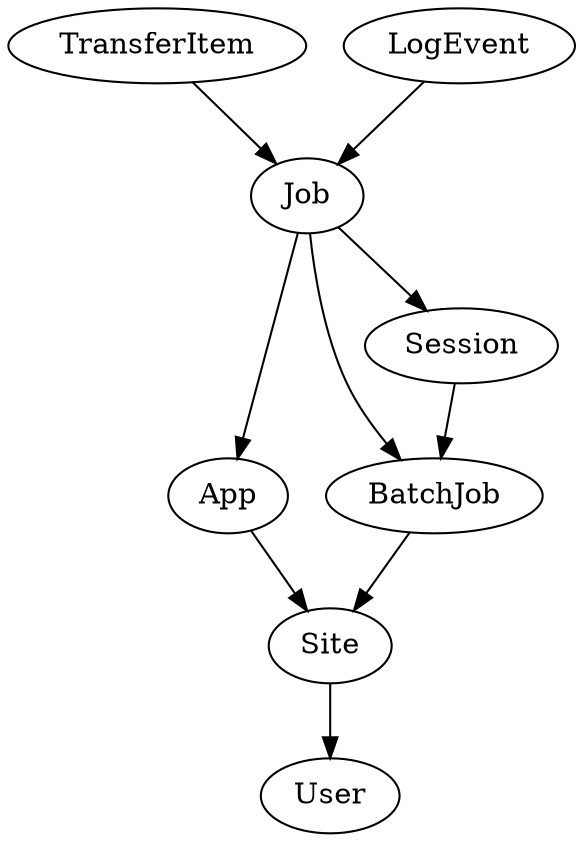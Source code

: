 digraph model {
    User;

    Site -> User;
    App -> Site;
    BatchJob -> Site;

    Job -> App;
    Job -> BatchJob;
    TransferItem -> Job;
    LogEvent -> Job;

    Job -> Session;
    Session -> BatchJob;

}
